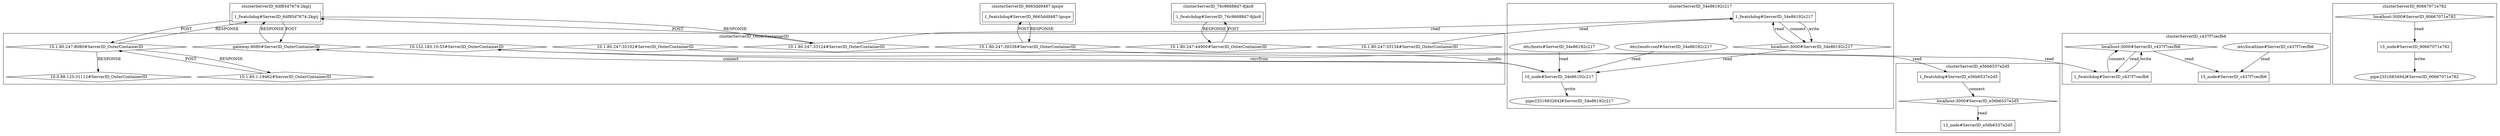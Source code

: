 digraph G {
	"1_fwatchdog#ServerID_6df85d7674-2kqrj"->"10.1.80.247:8080#ServerID_OuterContainerID"[ label="POST" ];
	"10.1.80.247:8080#ServerID_OuterContainerID"->"1_fwatchdog#ServerID_6df85d7674-2kqrj"[ label="RESPONSE" ];
	"1_fwatchdog#ServerID_8665dd9487-lgsqw"->"10.1.80.247:39338#ServerID_OuterContainerID"[ label="RESPONSE" ];
	"1_fwatchdog#ServerID_6df85d7674-2kqrj"->"gateway:8080#ServerID_OuterContainerID"[ label="POST" ];
	"10.1.80.247:33124#ServerID_OuterContainerID"->"1_fwatchdog#ServerID_6df85d7674-2kqrj"[ label="POST" ];
	"10.1.80.247:39338#ServerID_OuterContainerID"->"1_fwatchdog#ServerID_8665dd9487-lgsqw"[ label="POST" ];
	"gateway:8080#ServerID_OuterContainerID"->"1_fwatchdog#ServerID_6df85d7674-2kqrj"[ label="RESPONSE" ];
	"10.1.80.247:44900#ServerID_OuterContainerID"->"1_fwatchdog#ServerID_76c96688d7-8jks8"[ label="POST" ];
	"1_fwatchdog#ServerID_76c96688d7-8jks8"->"10.1.80.247:44900#ServerID_OuterContainerID"[ label="RESPONSE" ];
	"1_fwatchdog#ServerID_6df85d7674-2kqrj"->"10.1.80.247:33124#ServerID_OuterContainerID"[ label="RESPONSE" ];
	"1_fwatchdog#ServerID_34e86192c217"->"localhost:3000#ServerID_34e86192c217"[ label="connect" ];
	"localhost:3000#ServerID_34e86192c217"->"1_fwatchdog#ServerID_34e86192c217"[ label="read" ];
	"1_fwatchdog#ServerID_34e86192c217"->"localhost:3000#ServerID_34e86192c217"[ label="write" ];
	"10.1.80.247:33124#ServerID_OuterContainerID"->"1_fwatchdog#ServerID_34e86192c217"[ label="read" ];
	"10_node#ServerID_34e86192c217"->"pipe:[331683264]#ServerID_34e86192c217"[ label="write" ];
	"10.152.183.10:53#ServerID_OuterContainerID"->"10_node#ServerID_34e86192c217"[ label="recvfrom" ];
	"10_node#ServerID_34e86192c217"->"10.152.183.10:53#ServerID_OuterContainerID"[ label="sendto" ];
	"10.1.80.247:33134#ServerID_OuterContainerID"->"1_fwatchdog#ServerID_34e86192c217"[ label="read" ];
	"/etc/resolv.conf#ServerID_34e86192c217"->"10_node#ServerID_34e86192c217"[ label="read" ];
	"/etc/hosts#ServerID_34e86192c217"->"10_node#ServerID_34e86192c217"[ label="read" ];
	"localhost:3000#ServerID_34e86192c217"->"10_node#ServerID_34e86192c217"[ label="read" ];
	"10_node#ServerID_34e86192c217"->"gateway:8080#ServerID_OuterContainerID"[ label="connect" ];
	"localhost:3000#ServerID_c437f7cecfb6"->"1_fwatchdog#ServerID_c437f7cecfb6"[ label="read" ];
	"1_fwatchdog#ServerID_c437f7cecfb6"->"localhost:3000#ServerID_c437f7cecfb6"[ label="write" ];
	"10.1.80.247:39338#ServerID_OuterContainerID"->"1_fwatchdog#ServerID_c437f7cecfb6"[ label="read" ];
	"1_fwatchdog#ServerID_c437f7cecfb6"->"localhost:3000#ServerID_c437f7cecfb6"[ label="connect" ];
	"1_fwatchdog#ServerID_e56b6537e2d5"->"localhost:3000#ServerID_e56b6537e2d5"[ label="connect" ];
	"10.1.80.247:35102#ServerID_OuterContainerID"->"1_fwatchdog#ServerID_e56b6537e2d5"[ label="read" ];
	"/etc/localtime#ServerID_c437f7cecfb6"->"15_node#ServerID_c437f7cecfb6"[ label="read" ];
	"localhost:3000#ServerID_90667071e782"->"15_node#ServerID_90667071e782"[ label="read" ];
	"localhost:3000#ServerID_e56b6537e2d5"->"12_node#ServerID_e56b6537e2d5"[ label="read" ];
	"15_node#ServerID_90667071e782"->"pipe:[331683494]#ServerID_90667071e782"[ label="write" ];
	"localhost:3000#ServerID_c437f7cecfb6"->"15_node#ServerID_c437f7cecfb6"[ label="read" ];
	"10.1.80.1:19462#ServerID_OuterContainerID"->"10.1.80.247:8080#ServerID_OuterContainerID"[ label="POST" ];
	"10.1.80.247:8080#ServerID_OuterContainerID"->"10.1.80.1:19462#ServerID_OuterContainerID"[ label="RESPONSE" ];
	"10.1.80.247:8080#ServerID_OuterContainerID"->"10.0.88.125:31112#ServerID_OuterContainerID"[ label="RESPONSE" ];
	subgraph "clusterServerID_34e86192c217" {
	label="clusterServerID_34e86192c217";
	"/etc/hosts#ServerID_34e86192c217" [ shape=ellipse ];
	"/etc/resolv.conf#ServerID_34e86192c217" [ shape=ellipse ];
	"10_node#ServerID_34e86192c217" [ shape=box ];
	"1_fwatchdog#ServerID_34e86192c217" [ shape=box ];
	"localhost:3000#ServerID_34e86192c217" [ shape=diamond ];
	"pipe:[331683264]#ServerID_34e86192c217" [ shape=ellipse ];

}
;
	subgraph "clusterServerID_6df85d7674-2kqrj" {
	label="clusterServerID_6df85d7674-2kqrj";
	"1_fwatchdog#ServerID_6df85d7674-2kqrj" [ shape=box ];

}
;
	subgraph "clusterServerID_76c96688d7-8jks8" {
	label="clusterServerID_76c96688d7-8jks8";
	"1_fwatchdog#ServerID_76c96688d7-8jks8" [ shape=box ];

}
;
	subgraph "clusterServerID_8665dd9487-lgsqw" {
	label="clusterServerID_8665dd9487-lgsqw";
	"1_fwatchdog#ServerID_8665dd9487-lgsqw" [ shape=box ];

}
;
	subgraph "clusterServerID_90667071e782" {
	label="clusterServerID_90667071e782";
	"15_node#ServerID_90667071e782" [ shape=box ];
	"localhost:3000#ServerID_90667071e782" [ shape=diamond ];
	"pipe:[331683494]#ServerID_90667071e782" [ shape=ellipse ];

}
;
	subgraph "clusterServerID_OuterContainerID" {
	label="clusterServerID_OuterContainerID";
	"10.0.88.125:31112#ServerID_OuterContainerID" [ shape=diamond ];
	"10.1.80.1:19462#ServerID_OuterContainerID" [ shape=diamond ];
	"10.1.80.247:33124#ServerID_OuterContainerID" [ shape=diamond ];
	"10.1.80.247:33134#ServerID_OuterContainerID" [ shape=diamond ];
	"10.1.80.247:35102#ServerID_OuterContainerID" [ shape=diamond ];
	"10.1.80.247:39338#ServerID_OuterContainerID" [ shape=diamond ];
	"10.1.80.247:44900#ServerID_OuterContainerID" [ shape=diamond ];
	"10.1.80.247:8080#ServerID_OuterContainerID" [ shape=diamond ];
	"10.152.183.10:53#ServerID_OuterContainerID" [ shape=diamond ];
	"gateway:8080#ServerID_OuterContainerID" [ shape=diamond ];

}
;
	subgraph "clusterServerID_c437f7cecfb6" {
	label="clusterServerID_c437f7cecfb6";
	"/etc/localtime#ServerID_c437f7cecfb6" [ shape=ellipse ];
	"15_node#ServerID_c437f7cecfb6" [ shape=box ];
	"1_fwatchdog#ServerID_c437f7cecfb6" [ shape=box ];
	"localhost:3000#ServerID_c437f7cecfb6" [ shape=diamond ];

}
;
	subgraph "clusterServerID_e56b6537e2d5" {
	label="clusterServerID_e56b6537e2d5";
	"12_node#ServerID_e56b6537e2d5" [ shape=box ];
	"1_fwatchdog#ServerID_e56b6537e2d5" [ shape=box ];
	"localhost:3000#ServerID_e56b6537e2d5" [ shape=diamond ];

}
;

}
